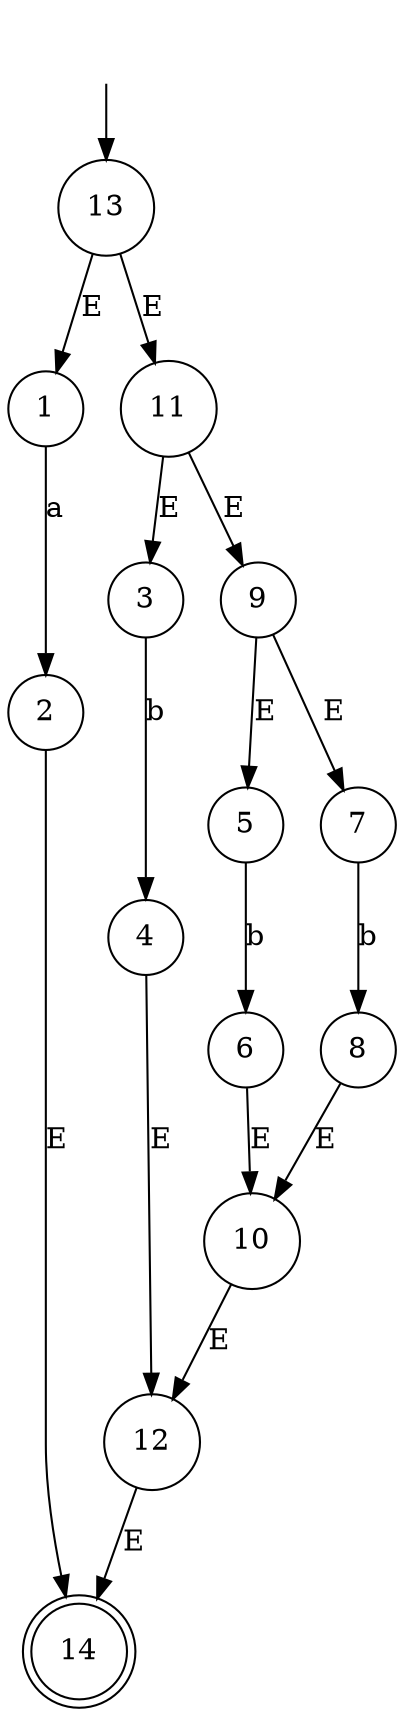 digraph G{
    ""[shape=none]
    "1"[shape=circle]
    "2"[shape=circle]
    "3"[shape=circle]
    "4"[shape=circle]
    "5"[shape=circle]
    "6"[shape=circle]
    "7"[shape=circle]
    "8"[shape=circle]
    "9"[shape=circle]
    "10"[shape=circle]
    "11"[shape=circle]
    "12"[shape=circle]
    "13"[shape=circle]
    "14"[shape=doublecircle]

    ""->"13"
    "1" -> 2[label="a"]
    "2" -> 14[label="E"]
    "3" -> 4[label="b"]
    "4" -> 12[label="E"]
    "5" -> 6[label="b"]
    "6" -> 10[label="E"]
    "7" -> 8[label="b"]
    "8" -> 10[label="E"]
    "9" -> 5[label="E"]
    "9" -> 7[label="E"]
    "10" -> 12[label="E"]
    "11" -> 3[label="E"]
    "11" -> 9[label="E"]
    "12" -> 14[label="E"]
    "13" -> 1[label="E"]
    "13" -> 11[label="E"]
}
